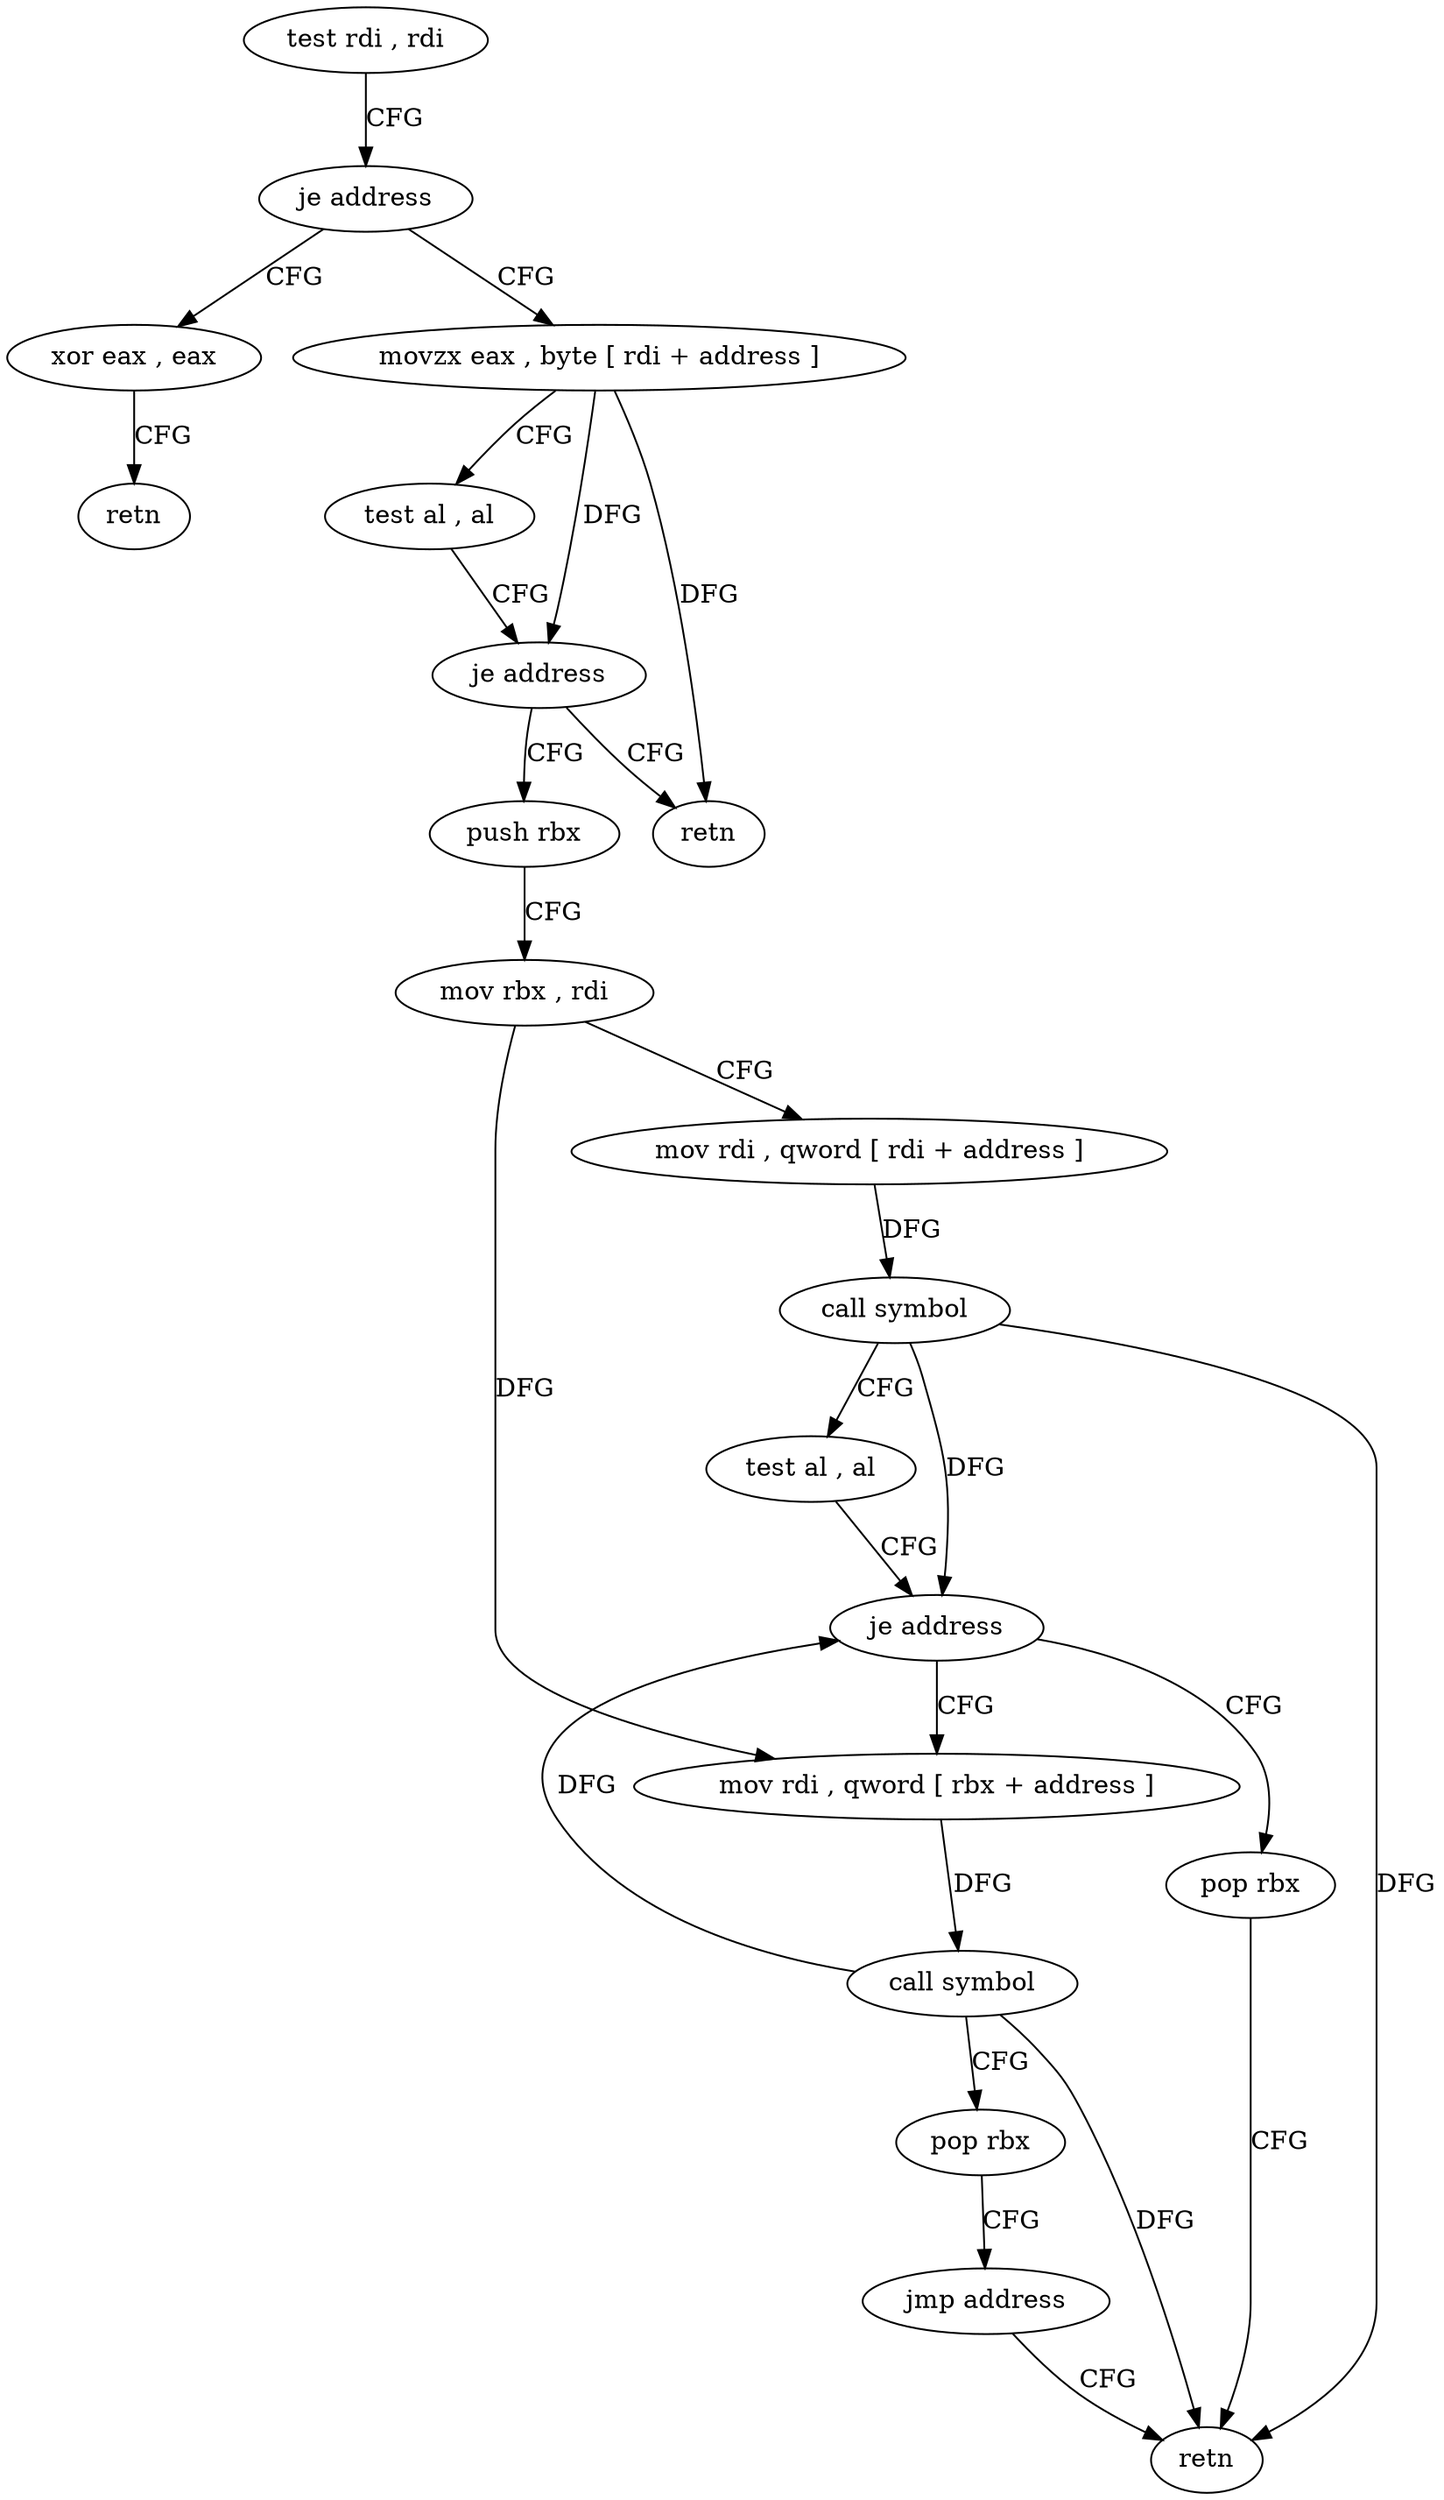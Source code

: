 digraph "func" {
"4220832" [label = "test rdi , rdi" ]
"4220835" [label = "je address" ]
"4220896" [label = "xor eax , eax" ]
"4220837" [label = "movzx eax , byte [ rdi + address ]" ]
"4220898" [label = "retn" ]
"4220841" [label = "test al , al" ]
"4220843" [label = "je address" ]
"4220848" [label = "push rbx" ]
"4220845" [label = "retn" ]
"4220849" [label = "mov rbx , rdi" ]
"4220852" [label = "mov rdi , qword [ rdi + address ]" ]
"4220859" [label = "call symbol" ]
"4220864" [label = "test al , al" ]
"4220866" [label = "je address" ]
"4220880" [label = "mov rdi , qword [ rbx + address ]" ]
"4220868" [label = "pop rbx" ]
"4220887" [label = "call symbol" ]
"4220892" [label = "pop rbx" ]
"4220893" [label = "jmp address" ]
"4220869" [label = "retn" ]
"4220832" -> "4220835" [ label = "CFG" ]
"4220835" -> "4220896" [ label = "CFG" ]
"4220835" -> "4220837" [ label = "CFG" ]
"4220896" -> "4220898" [ label = "CFG" ]
"4220837" -> "4220841" [ label = "CFG" ]
"4220837" -> "4220843" [ label = "DFG" ]
"4220837" -> "4220845" [ label = "DFG" ]
"4220841" -> "4220843" [ label = "CFG" ]
"4220843" -> "4220848" [ label = "CFG" ]
"4220843" -> "4220845" [ label = "CFG" ]
"4220848" -> "4220849" [ label = "CFG" ]
"4220849" -> "4220852" [ label = "CFG" ]
"4220849" -> "4220880" [ label = "DFG" ]
"4220852" -> "4220859" [ label = "DFG" ]
"4220859" -> "4220864" [ label = "CFG" ]
"4220859" -> "4220866" [ label = "DFG" ]
"4220859" -> "4220869" [ label = "DFG" ]
"4220864" -> "4220866" [ label = "CFG" ]
"4220866" -> "4220880" [ label = "CFG" ]
"4220866" -> "4220868" [ label = "CFG" ]
"4220880" -> "4220887" [ label = "DFG" ]
"4220868" -> "4220869" [ label = "CFG" ]
"4220887" -> "4220892" [ label = "CFG" ]
"4220887" -> "4220866" [ label = "DFG" ]
"4220887" -> "4220869" [ label = "DFG" ]
"4220892" -> "4220893" [ label = "CFG" ]
"4220893" -> "4220869" [ label = "CFG" ]
}
